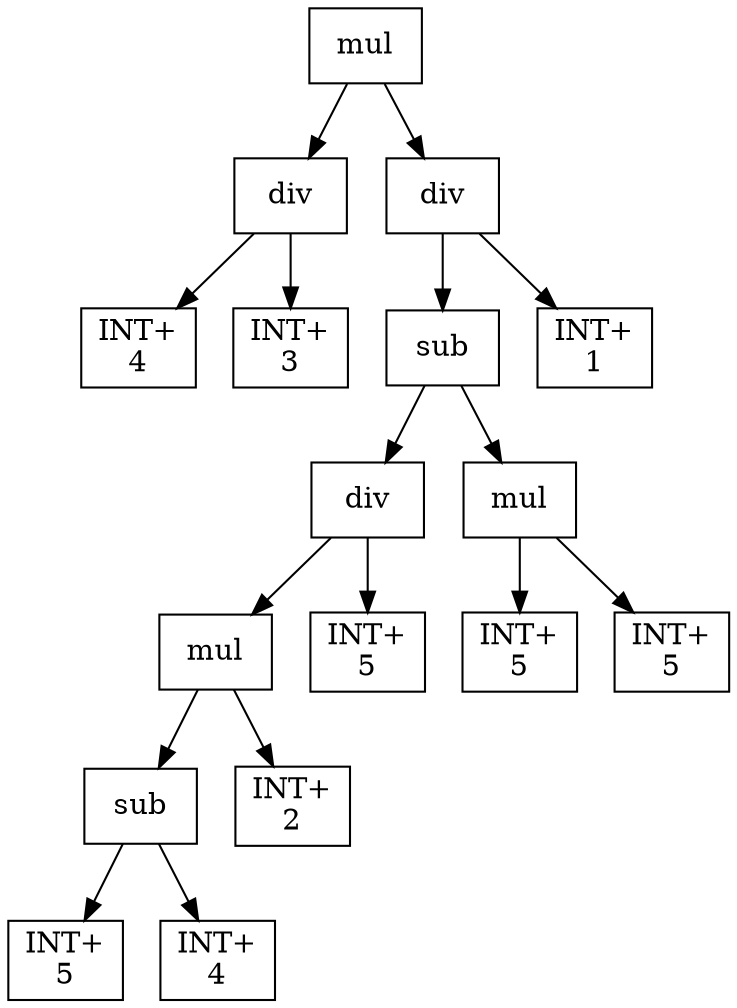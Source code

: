 digraph expr {
  node [shape=box];
  n1 [label="mul"];
  n2 [label="div"];
  n3 [label="INT+\n4"];
  n4 [label="INT+\n3"];
  n2 -> n3;
  n2 -> n4;
  n5 [label="div"];
  n6 [label="sub"];
  n7 [label="div"];
  n8 [label="mul"];
  n9 [label="sub"];
  n10 [label="INT+\n5"];
  n11 [label="INT+\n4"];
  n9 -> n10;
  n9 -> n11;
  n12 [label="INT+\n2"];
  n8 -> n9;
  n8 -> n12;
  n13 [label="INT+\n5"];
  n7 -> n8;
  n7 -> n13;
  n14 [label="mul"];
  n15 [label="INT+\n5"];
  n16 [label="INT+\n5"];
  n14 -> n15;
  n14 -> n16;
  n6 -> n7;
  n6 -> n14;
  n17 [label="INT+\n1"];
  n5 -> n6;
  n5 -> n17;
  n1 -> n2;
  n1 -> n5;
}